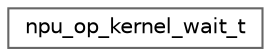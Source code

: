 digraph "Graphical Class Hierarchy"
{
 // LATEX_PDF_SIZE
  bgcolor="transparent";
  edge [fontname=Helvetica,fontsize=10,labelfontname=Helvetica,labelfontsize=10];
  node [fontname=Helvetica,fontsize=10,shape=box,height=0.2,width=0.4];
  rankdir="LR";
  Node0 [id="Node000000",label="npu_op_kernel_wait_t",height=0.2,width=0.4,color="grey40", fillcolor="white", style="filled",URL="$structnpu__op__kernel__wait__t.html",tooltip=" "];
}
